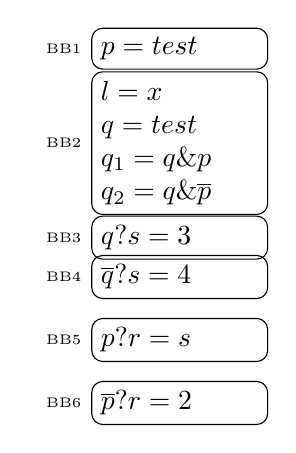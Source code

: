 \tikzstyle{fblock} = [draw, rounded corners]

\begin{tikzpicture}[node distance = 1.5 cm]
     \node [fblock, label={left:{\tiny{BB1}}}, text width=2.0cm] (bb1)
    {$p=test$};

     \node [fblock, label={left:{\tiny{BB2}}}, below of = bb1, yshift=0.3cm, text width=2.0cm] (bb2)
    {$l=x$\\$q=test$\\$q_1=q \& p$\\$q_2=q \& \overline{p}$};

     \node [fblock, label={left:{\tiny{BB3}}}, below of = bb2, yshift=0.3cm, text width=2.0cm] (bb3)
    {$q?s=3$};

     \node [fblock, label={left:{\tiny{BB4}}}, below of = bb3, yshift=1.0cm, text width=2.0cm] (bb4)
    {$\overline{q}?s=4$};

     \node [fblock, label={left:{\tiny{BB5}}}, below of = bb4, yshift=0.7cm, text width=2.0cm] (bb5)
    {$p?r=s$};

     \node [fblock, label={left:{\tiny{BB6}}}, below of = bb5, yshift=0.7cm, text width=2.0cm] (bb6)
    {$\overline{p}?r=2$};

\end{tikzpicture}

